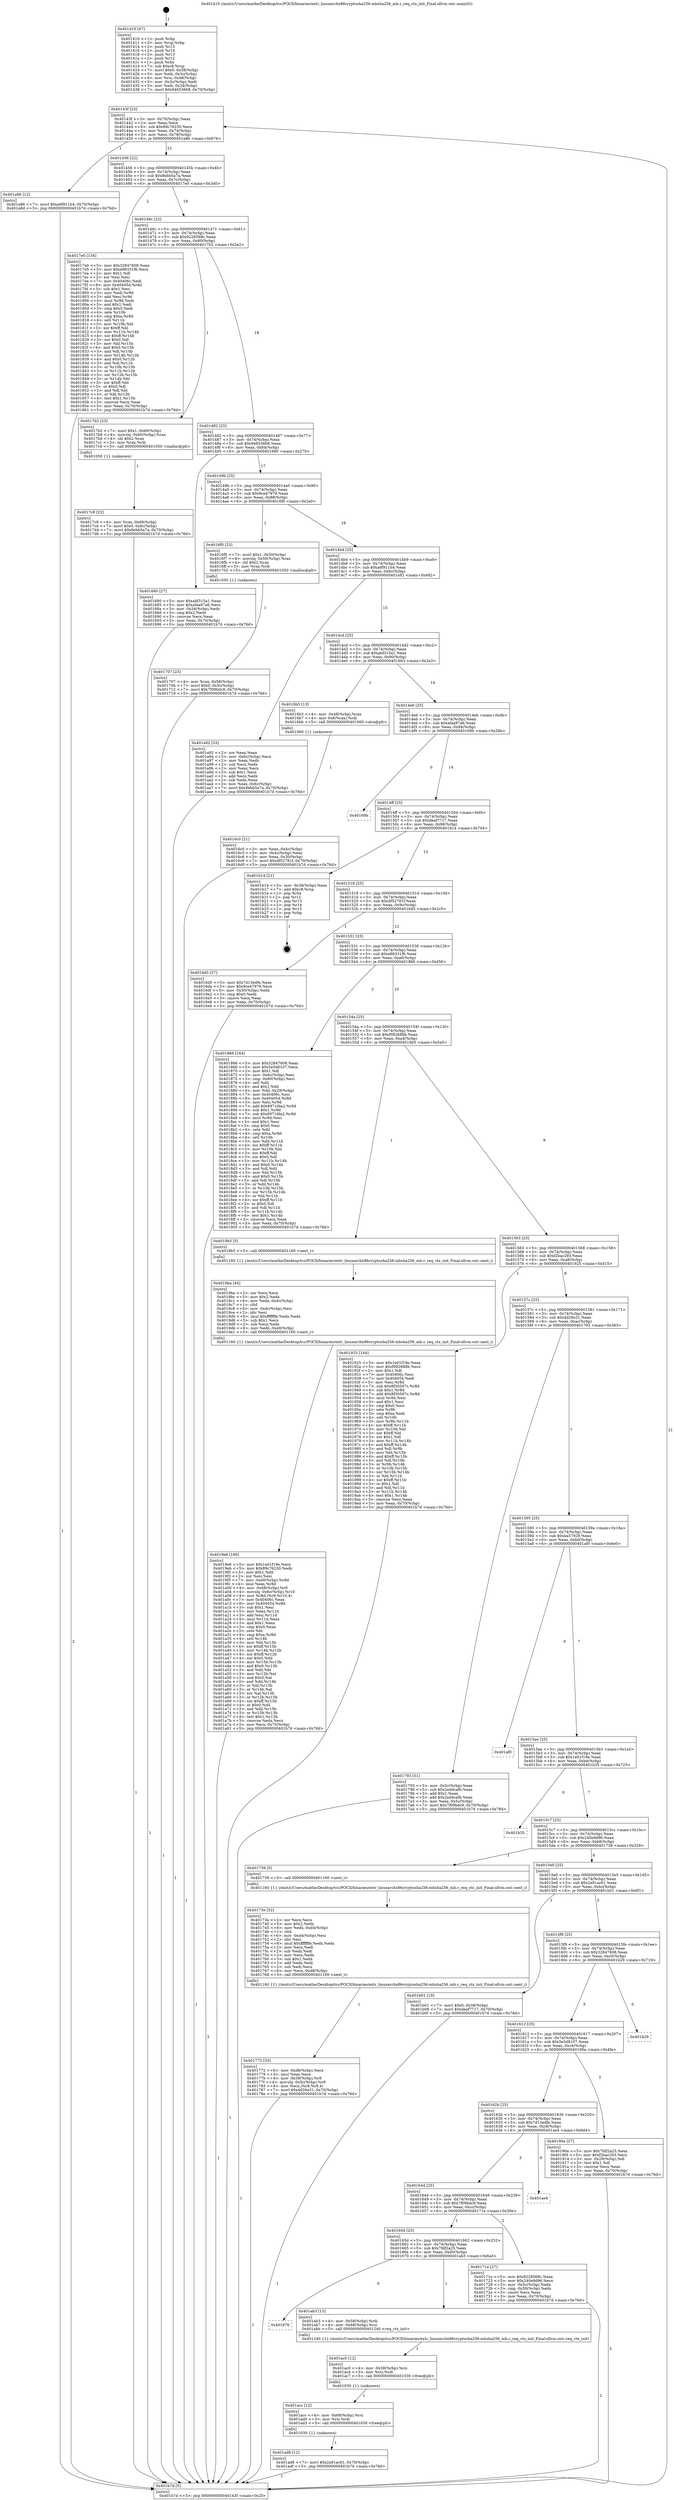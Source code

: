 digraph "0x401410" {
  label = "0x401410 (/mnt/c/Users/mathe/Desktop/tcc/POCII/binaries/extr_linuxarchx86cryptosha256-mbsha256_mb.c_req_ctx_init_Final-ollvm.out::main(0))"
  labelloc = "t"
  node[shape=record]

  Entry [label="",width=0.3,height=0.3,shape=circle,fillcolor=black,style=filled]
  "0x40143f" [label="{
     0x40143f [23]\l
     | [instrs]\l
     &nbsp;&nbsp;0x40143f \<+3\>: mov -0x70(%rbp),%eax\l
     &nbsp;&nbsp;0x401442 \<+2\>: mov %eax,%ecx\l
     &nbsp;&nbsp;0x401444 \<+6\>: sub $0x89c76230,%ecx\l
     &nbsp;&nbsp;0x40144a \<+3\>: mov %eax,-0x74(%rbp)\l
     &nbsp;&nbsp;0x40144d \<+3\>: mov %ecx,-0x78(%rbp)\l
     &nbsp;&nbsp;0x401450 \<+6\>: je 0000000000401a86 \<main+0x676\>\l
  }"]
  "0x401a86" [label="{
     0x401a86 [12]\l
     | [instrs]\l
     &nbsp;&nbsp;0x401a86 \<+7\>: movl $0xa6f911b4,-0x70(%rbp)\l
     &nbsp;&nbsp;0x401a8d \<+5\>: jmp 0000000000401b7d \<main+0x76d\>\l
  }"]
  "0x401456" [label="{
     0x401456 [22]\l
     | [instrs]\l
     &nbsp;&nbsp;0x401456 \<+5\>: jmp 000000000040145b \<main+0x4b\>\l
     &nbsp;&nbsp;0x40145b \<+3\>: mov -0x74(%rbp),%eax\l
     &nbsp;&nbsp;0x40145e \<+5\>: sub $0x8ebb5a7a,%eax\l
     &nbsp;&nbsp;0x401463 \<+3\>: mov %eax,-0x7c(%rbp)\l
     &nbsp;&nbsp;0x401466 \<+6\>: je 00000000004017e0 \<main+0x3d0\>\l
  }"]
  Exit [label="",width=0.3,height=0.3,shape=circle,fillcolor=black,style=filled,peripheries=2]
  "0x4017e0" [label="{
     0x4017e0 [134]\l
     | [instrs]\l
     &nbsp;&nbsp;0x4017e0 \<+5\>: mov $0x32847608,%eax\l
     &nbsp;&nbsp;0x4017e5 \<+5\>: mov $0xe98331f6,%ecx\l
     &nbsp;&nbsp;0x4017ea \<+2\>: mov $0x1,%dl\l
     &nbsp;&nbsp;0x4017ec \<+2\>: xor %esi,%esi\l
     &nbsp;&nbsp;0x4017ee \<+7\>: mov 0x40406c,%edi\l
     &nbsp;&nbsp;0x4017f5 \<+8\>: mov 0x404054,%r8d\l
     &nbsp;&nbsp;0x4017fd \<+3\>: sub $0x1,%esi\l
     &nbsp;&nbsp;0x401800 \<+3\>: mov %edi,%r9d\l
     &nbsp;&nbsp;0x401803 \<+3\>: add %esi,%r9d\l
     &nbsp;&nbsp;0x401806 \<+4\>: imul %r9d,%edi\l
     &nbsp;&nbsp;0x40180a \<+3\>: and $0x1,%edi\l
     &nbsp;&nbsp;0x40180d \<+3\>: cmp $0x0,%edi\l
     &nbsp;&nbsp;0x401810 \<+4\>: sete %r10b\l
     &nbsp;&nbsp;0x401814 \<+4\>: cmp $0xa,%r8d\l
     &nbsp;&nbsp;0x401818 \<+4\>: setl %r11b\l
     &nbsp;&nbsp;0x40181c \<+3\>: mov %r10b,%bl\l
     &nbsp;&nbsp;0x40181f \<+3\>: xor $0xff,%bl\l
     &nbsp;&nbsp;0x401822 \<+3\>: mov %r11b,%r14b\l
     &nbsp;&nbsp;0x401825 \<+4\>: xor $0xff,%r14b\l
     &nbsp;&nbsp;0x401829 \<+3\>: xor $0x0,%dl\l
     &nbsp;&nbsp;0x40182c \<+3\>: mov %bl,%r15b\l
     &nbsp;&nbsp;0x40182f \<+4\>: and $0x0,%r15b\l
     &nbsp;&nbsp;0x401833 \<+3\>: and %dl,%r10b\l
     &nbsp;&nbsp;0x401836 \<+3\>: mov %r14b,%r12b\l
     &nbsp;&nbsp;0x401839 \<+4\>: and $0x0,%r12b\l
     &nbsp;&nbsp;0x40183d \<+3\>: and %dl,%r11b\l
     &nbsp;&nbsp;0x401840 \<+3\>: or %r10b,%r15b\l
     &nbsp;&nbsp;0x401843 \<+3\>: or %r11b,%r12b\l
     &nbsp;&nbsp;0x401846 \<+3\>: xor %r12b,%r15b\l
     &nbsp;&nbsp;0x401849 \<+3\>: or %r14b,%bl\l
     &nbsp;&nbsp;0x40184c \<+3\>: xor $0xff,%bl\l
     &nbsp;&nbsp;0x40184f \<+3\>: or $0x0,%dl\l
     &nbsp;&nbsp;0x401852 \<+2\>: and %dl,%bl\l
     &nbsp;&nbsp;0x401854 \<+3\>: or %bl,%r15b\l
     &nbsp;&nbsp;0x401857 \<+4\>: test $0x1,%r15b\l
     &nbsp;&nbsp;0x40185b \<+3\>: cmovne %ecx,%eax\l
     &nbsp;&nbsp;0x40185e \<+3\>: mov %eax,-0x70(%rbp)\l
     &nbsp;&nbsp;0x401861 \<+5\>: jmp 0000000000401b7d \<main+0x76d\>\l
  }"]
  "0x40146c" [label="{
     0x40146c [22]\l
     | [instrs]\l
     &nbsp;&nbsp;0x40146c \<+5\>: jmp 0000000000401471 \<main+0x61\>\l
     &nbsp;&nbsp;0x401471 \<+3\>: mov -0x74(%rbp),%eax\l
     &nbsp;&nbsp;0x401474 \<+5\>: sub $0x9228568c,%eax\l
     &nbsp;&nbsp;0x401479 \<+3\>: mov %eax,-0x80(%rbp)\l
     &nbsp;&nbsp;0x40147c \<+6\>: je 00000000004017b2 \<main+0x3a2\>\l
  }"]
  "0x401ad8" [label="{
     0x401ad8 [12]\l
     | [instrs]\l
     &nbsp;&nbsp;0x401ad8 \<+7\>: movl $0x2a91ac61,-0x70(%rbp)\l
     &nbsp;&nbsp;0x401adf \<+5\>: jmp 0000000000401b7d \<main+0x76d\>\l
  }"]
  "0x4017b2" [label="{
     0x4017b2 [23]\l
     | [instrs]\l
     &nbsp;&nbsp;0x4017b2 \<+7\>: movl $0x1,-0x60(%rbp)\l
     &nbsp;&nbsp;0x4017b9 \<+4\>: movslq -0x60(%rbp),%rax\l
     &nbsp;&nbsp;0x4017bd \<+4\>: shl $0x2,%rax\l
     &nbsp;&nbsp;0x4017c1 \<+3\>: mov %rax,%rdi\l
     &nbsp;&nbsp;0x4017c4 \<+5\>: call 0000000000401050 \<malloc@plt\>\l
     | [calls]\l
     &nbsp;&nbsp;0x401050 \{1\} (unknown)\l
  }"]
  "0x401482" [label="{
     0x401482 [25]\l
     | [instrs]\l
     &nbsp;&nbsp;0x401482 \<+5\>: jmp 0000000000401487 \<main+0x77\>\l
     &nbsp;&nbsp;0x401487 \<+3\>: mov -0x74(%rbp),%eax\l
     &nbsp;&nbsp;0x40148a \<+5\>: sub $0x94653668,%eax\l
     &nbsp;&nbsp;0x40148f \<+6\>: mov %eax,-0x84(%rbp)\l
     &nbsp;&nbsp;0x401495 \<+6\>: je 0000000000401680 \<main+0x270\>\l
  }"]
  "0x401acc" [label="{
     0x401acc [12]\l
     | [instrs]\l
     &nbsp;&nbsp;0x401acc \<+4\>: mov -0x68(%rbp),%rsi\l
     &nbsp;&nbsp;0x401ad0 \<+3\>: mov %rsi,%rdi\l
     &nbsp;&nbsp;0x401ad3 \<+5\>: call 0000000000401030 \<free@plt\>\l
     | [calls]\l
     &nbsp;&nbsp;0x401030 \{1\} (unknown)\l
  }"]
  "0x401680" [label="{
     0x401680 [27]\l
     | [instrs]\l
     &nbsp;&nbsp;0x401680 \<+5\>: mov $0xabf315a1,%eax\l
     &nbsp;&nbsp;0x401685 \<+5\>: mov $0xafaa97a6,%ecx\l
     &nbsp;&nbsp;0x40168a \<+3\>: mov -0x34(%rbp),%edx\l
     &nbsp;&nbsp;0x40168d \<+3\>: cmp $0x2,%edx\l
     &nbsp;&nbsp;0x401690 \<+3\>: cmovne %ecx,%eax\l
     &nbsp;&nbsp;0x401693 \<+3\>: mov %eax,-0x70(%rbp)\l
     &nbsp;&nbsp;0x401696 \<+5\>: jmp 0000000000401b7d \<main+0x76d\>\l
  }"]
  "0x40149b" [label="{
     0x40149b [25]\l
     | [instrs]\l
     &nbsp;&nbsp;0x40149b \<+5\>: jmp 00000000004014a0 \<main+0x90\>\l
     &nbsp;&nbsp;0x4014a0 \<+3\>: mov -0x74(%rbp),%eax\l
     &nbsp;&nbsp;0x4014a3 \<+5\>: sub $0x9ce47979,%eax\l
     &nbsp;&nbsp;0x4014a8 \<+6\>: mov %eax,-0x88(%rbp)\l
     &nbsp;&nbsp;0x4014ae \<+6\>: je 00000000004016f0 \<main+0x2e0\>\l
  }"]
  "0x401b7d" [label="{
     0x401b7d [5]\l
     | [instrs]\l
     &nbsp;&nbsp;0x401b7d \<+5\>: jmp 000000000040143f \<main+0x2f\>\l
  }"]
  "0x401410" [label="{
     0x401410 [47]\l
     | [instrs]\l
     &nbsp;&nbsp;0x401410 \<+1\>: push %rbp\l
     &nbsp;&nbsp;0x401411 \<+3\>: mov %rsp,%rbp\l
     &nbsp;&nbsp;0x401414 \<+2\>: push %r15\l
     &nbsp;&nbsp;0x401416 \<+2\>: push %r14\l
     &nbsp;&nbsp;0x401418 \<+2\>: push %r13\l
     &nbsp;&nbsp;0x40141a \<+2\>: push %r12\l
     &nbsp;&nbsp;0x40141c \<+1\>: push %rbx\l
     &nbsp;&nbsp;0x40141d \<+7\>: sub $0xc8,%rsp\l
     &nbsp;&nbsp;0x401424 \<+7\>: movl $0x0,-0x38(%rbp)\l
     &nbsp;&nbsp;0x40142b \<+3\>: mov %edi,-0x3c(%rbp)\l
     &nbsp;&nbsp;0x40142e \<+4\>: mov %rsi,-0x48(%rbp)\l
     &nbsp;&nbsp;0x401432 \<+3\>: mov -0x3c(%rbp),%edi\l
     &nbsp;&nbsp;0x401435 \<+3\>: mov %edi,-0x34(%rbp)\l
     &nbsp;&nbsp;0x401438 \<+7\>: movl $0x94653668,-0x70(%rbp)\l
  }"]
  "0x401ac0" [label="{
     0x401ac0 [12]\l
     | [instrs]\l
     &nbsp;&nbsp;0x401ac0 \<+4\>: mov -0x58(%rbp),%rsi\l
     &nbsp;&nbsp;0x401ac4 \<+3\>: mov %rsi,%rdi\l
     &nbsp;&nbsp;0x401ac7 \<+5\>: call 0000000000401030 \<free@plt\>\l
     | [calls]\l
     &nbsp;&nbsp;0x401030 \{1\} (unknown)\l
  }"]
  "0x4016f0" [label="{
     0x4016f0 [23]\l
     | [instrs]\l
     &nbsp;&nbsp;0x4016f0 \<+7\>: movl $0x1,-0x50(%rbp)\l
     &nbsp;&nbsp;0x4016f7 \<+4\>: movslq -0x50(%rbp),%rax\l
     &nbsp;&nbsp;0x4016fb \<+4\>: shl $0x2,%rax\l
     &nbsp;&nbsp;0x4016ff \<+3\>: mov %rax,%rdi\l
     &nbsp;&nbsp;0x401702 \<+5\>: call 0000000000401050 \<malloc@plt\>\l
     | [calls]\l
     &nbsp;&nbsp;0x401050 \{1\} (unknown)\l
  }"]
  "0x4014b4" [label="{
     0x4014b4 [25]\l
     | [instrs]\l
     &nbsp;&nbsp;0x4014b4 \<+5\>: jmp 00000000004014b9 \<main+0xa9\>\l
     &nbsp;&nbsp;0x4014b9 \<+3\>: mov -0x74(%rbp),%eax\l
     &nbsp;&nbsp;0x4014bc \<+5\>: sub $0xa6f911b4,%eax\l
     &nbsp;&nbsp;0x4014c1 \<+6\>: mov %eax,-0x8c(%rbp)\l
     &nbsp;&nbsp;0x4014c7 \<+6\>: je 0000000000401a92 \<main+0x682\>\l
  }"]
  "0x401676" [label="{
     0x401676\l
  }", style=dashed]
  "0x401a92" [label="{
     0x401a92 [33]\l
     | [instrs]\l
     &nbsp;&nbsp;0x401a92 \<+2\>: xor %eax,%eax\l
     &nbsp;&nbsp;0x401a94 \<+3\>: mov -0x6c(%rbp),%ecx\l
     &nbsp;&nbsp;0x401a97 \<+2\>: mov %eax,%edx\l
     &nbsp;&nbsp;0x401a99 \<+2\>: sub %ecx,%edx\l
     &nbsp;&nbsp;0x401a9b \<+2\>: mov %eax,%ecx\l
     &nbsp;&nbsp;0x401a9d \<+3\>: sub $0x1,%ecx\l
     &nbsp;&nbsp;0x401aa0 \<+2\>: add %ecx,%edx\l
     &nbsp;&nbsp;0x401aa2 \<+2\>: sub %edx,%eax\l
     &nbsp;&nbsp;0x401aa4 \<+3\>: mov %eax,-0x6c(%rbp)\l
     &nbsp;&nbsp;0x401aa7 \<+7\>: movl $0x8ebb5a7a,-0x70(%rbp)\l
     &nbsp;&nbsp;0x401aae \<+5\>: jmp 0000000000401b7d \<main+0x76d\>\l
  }"]
  "0x4014cd" [label="{
     0x4014cd [25]\l
     | [instrs]\l
     &nbsp;&nbsp;0x4014cd \<+5\>: jmp 00000000004014d2 \<main+0xc2\>\l
     &nbsp;&nbsp;0x4014d2 \<+3\>: mov -0x74(%rbp),%eax\l
     &nbsp;&nbsp;0x4014d5 \<+5\>: sub $0xabf315a1,%eax\l
     &nbsp;&nbsp;0x4014da \<+6\>: mov %eax,-0x90(%rbp)\l
     &nbsp;&nbsp;0x4014e0 \<+6\>: je 00000000004016b3 \<main+0x2a3\>\l
  }"]
  "0x401ab3" [label="{
     0x401ab3 [13]\l
     | [instrs]\l
     &nbsp;&nbsp;0x401ab3 \<+4\>: mov -0x58(%rbp),%rdi\l
     &nbsp;&nbsp;0x401ab7 \<+4\>: mov -0x68(%rbp),%rsi\l
     &nbsp;&nbsp;0x401abb \<+5\>: call 0000000000401240 \<req_ctx_init\>\l
     | [calls]\l
     &nbsp;&nbsp;0x401240 \{1\} (/mnt/c/Users/mathe/Desktop/tcc/POCII/binaries/extr_linuxarchx86cryptosha256-mbsha256_mb.c_req_ctx_init_Final-ollvm.out::req_ctx_init)\l
  }"]
  "0x4016b3" [label="{
     0x4016b3 [13]\l
     | [instrs]\l
     &nbsp;&nbsp;0x4016b3 \<+4\>: mov -0x48(%rbp),%rax\l
     &nbsp;&nbsp;0x4016b7 \<+4\>: mov 0x8(%rax),%rdi\l
     &nbsp;&nbsp;0x4016bb \<+5\>: call 0000000000401060 \<atoi@plt\>\l
     | [calls]\l
     &nbsp;&nbsp;0x401060 \{1\} (unknown)\l
  }"]
  "0x4014e6" [label="{
     0x4014e6 [25]\l
     | [instrs]\l
     &nbsp;&nbsp;0x4014e6 \<+5\>: jmp 00000000004014eb \<main+0xdb\>\l
     &nbsp;&nbsp;0x4014eb \<+3\>: mov -0x74(%rbp),%eax\l
     &nbsp;&nbsp;0x4014ee \<+5\>: sub $0xafaa97a6,%eax\l
     &nbsp;&nbsp;0x4014f3 \<+6\>: mov %eax,-0x94(%rbp)\l
     &nbsp;&nbsp;0x4014f9 \<+6\>: je 000000000040169b \<main+0x28b\>\l
  }"]
  "0x4016c0" [label="{
     0x4016c0 [21]\l
     | [instrs]\l
     &nbsp;&nbsp;0x4016c0 \<+3\>: mov %eax,-0x4c(%rbp)\l
     &nbsp;&nbsp;0x4016c3 \<+3\>: mov -0x4c(%rbp),%eax\l
     &nbsp;&nbsp;0x4016c6 \<+3\>: mov %eax,-0x30(%rbp)\l
     &nbsp;&nbsp;0x4016c9 \<+7\>: movl $0xdf52781f,-0x70(%rbp)\l
     &nbsp;&nbsp;0x4016d0 \<+5\>: jmp 0000000000401b7d \<main+0x76d\>\l
  }"]
  "0x4019e6" [label="{
     0x4019e6 [160]\l
     | [instrs]\l
     &nbsp;&nbsp;0x4019e6 \<+5\>: mov $0x1e01f19e,%ecx\l
     &nbsp;&nbsp;0x4019eb \<+5\>: mov $0x89c76230,%edx\l
     &nbsp;&nbsp;0x4019f0 \<+3\>: mov $0x1,%dil\l
     &nbsp;&nbsp;0x4019f3 \<+2\>: xor %esi,%esi\l
     &nbsp;&nbsp;0x4019f5 \<+7\>: mov -0xe0(%rbp),%r8d\l
     &nbsp;&nbsp;0x4019fc \<+4\>: imul %eax,%r8d\l
     &nbsp;&nbsp;0x401a00 \<+4\>: mov -0x68(%rbp),%r9\l
     &nbsp;&nbsp;0x401a04 \<+4\>: movslq -0x6c(%rbp),%r10\l
     &nbsp;&nbsp;0x401a08 \<+4\>: mov %r8d,(%r9,%r10,4)\l
     &nbsp;&nbsp;0x401a0c \<+7\>: mov 0x40406c,%eax\l
     &nbsp;&nbsp;0x401a13 \<+8\>: mov 0x404054,%r8d\l
     &nbsp;&nbsp;0x401a1b \<+3\>: sub $0x1,%esi\l
     &nbsp;&nbsp;0x401a1e \<+3\>: mov %eax,%r11d\l
     &nbsp;&nbsp;0x401a21 \<+3\>: add %esi,%r11d\l
     &nbsp;&nbsp;0x401a24 \<+4\>: imul %r11d,%eax\l
     &nbsp;&nbsp;0x401a28 \<+3\>: and $0x1,%eax\l
     &nbsp;&nbsp;0x401a2b \<+3\>: cmp $0x0,%eax\l
     &nbsp;&nbsp;0x401a2e \<+3\>: sete %bl\l
     &nbsp;&nbsp;0x401a31 \<+4\>: cmp $0xa,%r8d\l
     &nbsp;&nbsp;0x401a35 \<+4\>: setl %r14b\l
     &nbsp;&nbsp;0x401a39 \<+3\>: mov %bl,%r15b\l
     &nbsp;&nbsp;0x401a3c \<+4\>: xor $0xff,%r15b\l
     &nbsp;&nbsp;0x401a40 \<+3\>: mov %r14b,%r12b\l
     &nbsp;&nbsp;0x401a43 \<+4\>: xor $0xff,%r12b\l
     &nbsp;&nbsp;0x401a47 \<+4\>: xor $0x0,%dil\l
     &nbsp;&nbsp;0x401a4b \<+3\>: mov %r15b,%r13b\l
     &nbsp;&nbsp;0x401a4e \<+4\>: and $0x0,%r13b\l
     &nbsp;&nbsp;0x401a52 \<+3\>: and %dil,%bl\l
     &nbsp;&nbsp;0x401a55 \<+3\>: mov %r12b,%al\l
     &nbsp;&nbsp;0x401a58 \<+2\>: and $0x0,%al\l
     &nbsp;&nbsp;0x401a5a \<+3\>: and %dil,%r14b\l
     &nbsp;&nbsp;0x401a5d \<+3\>: or %bl,%r13b\l
     &nbsp;&nbsp;0x401a60 \<+3\>: or %r14b,%al\l
     &nbsp;&nbsp;0x401a63 \<+3\>: xor %al,%r13b\l
     &nbsp;&nbsp;0x401a66 \<+3\>: or %r12b,%r15b\l
     &nbsp;&nbsp;0x401a69 \<+4\>: xor $0xff,%r15b\l
     &nbsp;&nbsp;0x401a6d \<+4\>: or $0x0,%dil\l
     &nbsp;&nbsp;0x401a71 \<+3\>: and %dil,%r15b\l
     &nbsp;&nbsp;0x401a74 \<+3\>: or %r15b,%r13b\l
     &nbsp;&nbsp;0x401a77 \<+4\>: test $0x1,%r13b\l
     &nbsp;&nbsp;0x401a7b \<+3\>: cmovne %edx,%ecx\l
     &nbsp;&nbsp;0x401a7e \<+3\>: mov %ecx,-0x70(%rbp)\l
     &nbsp;&nbsp;0x401a81 \<+5\>: jmp 0000000000401b7d \<main+0x76d\>\l
  }"]
  "0x40169b" [label="{
     0x40169b\l
  }", style=dashed]
  "0x4014ff" [label="{
     0x4014ff [25]\l
     | [instrs]\l
     &nbsp;&nbsp;0x4014ff \<+5\>: jmp 0000000000401504 \<main+0xf4\>\l
     &nbsp;&nbsp;0x401504 \<+3\>: mov -0x74(%rbp),%eax\l
     &nbsp;&nbsp;0x401507 \<+5\>: sub $0xdeaf7717,%eax\l
     &nbsp;&nbsp;0x40150c \<+6\>: mov %eax,-0x98(%rbp)\l
     &nbsp;&nbsp;0x401512 \<+6\>: je 0000000000401b14 \<main+0x704\>\l
  }"]
  "0x4019ba" [label="{
     0x4019ba [44]\l
     | [instrs]\l
     &nbsp;&nbsp;0x4019ba \<+2\>: xor %ecx,%ecx\l
     &nbsp;&nbsp;0x4019bc \<+5\>: mov $0x2,%edx\l
     &nbsp;&nbsp;0x4019c1 \<+6\>: mov %edx,-0xdc(%rbp)\l
     &nbsp;&nbsp;0x4019c7 \<+1\>: cltd\l
     &nbsp;&nbsp;0x4019c8 \<+6\>: mov -0xdc(%rbp),%esi\l
     &nbsp;&nbsp;0x4019ce \<+2\>: idiv %esi\l
     &nbsp;&nbsp;0x4019d0 \<+6\>: imul $0xfffffffe,%edx,%edx\l
     &nbsp;&nbsp;0x4019d6 \<+3\>: sub $0x1,%ecx\l
     &nbsp;&nbsp;0x4019d9 \<+2\>: sub %ecx,%edx\l
     &nbsp;&nbsp;0x4019db \<+6\>: mov %edx,-0xe0(%rbp)\l
     &nbsp;&nbsp;0x4019e1 \<+5\>: call 0000000000401160 \<next_i\>\l
     | [calls]\l
     &nbsp;&nbsp;0x401160 \{1\} (/mnt/c/Users/mathe/Desktop/tcc/POCII/binaries/extr_linuxarchx86cryptosha256-mbsha256_mb.c_req_ctx_init_Final-ollvm.out::next_i)\l
  }"]
  "0x401b14" [label="{
     0x401b14 [21]\l
     | [instrs]\l
     &nbsp;&nbsp;0x401b14 \<+3\>: mov -0x38(%rbp),%eax\l
     &nbsp;&nbsp;0x401b17 \<+7\>: add $0xc8,%rsp\l
     &nbsp;&nbsp;0x401b1e \<+1\>: pop %rbx\l
     &nbsp;&nbsp;0x401b1f \<+2\>: pop %r12\l
     &nbsp;&nbsp;0x401b21 \<+2\>: pop %r13\l
     &nbsp;&nbsp;0x401b23 \<+2\>: pop %r14\l
     &nbsp;&nbsp;0x401b25 \<+2\>: pop %r15\l
     &nbsp;&nbsp;0x401b27 \<+1\>: pop %rbp\l
     &nbsp;&nbsp;0x401b28 \<+1\>: ret\l
  }"]
  "0x401518" [label="{
     0x401518 [25]\l
     | [instrs]\l
     &nbsp;&nbsp;0x401518 \<+5\>: jmp 000000000040151d \<main+0x10d\>\l
     &nbsp;&nbsp;0x40151d \<+3\>: mov -0x74(%rbp),%eax\l
     &nbsp;&nbsp;0x401520 \<+5\>: sub $0xdf52781f,%eax\l
     &nbsp;&nbsp;0x401525 \<+6\>: mov %eax,-0x9c(%rbp)\l
     &nbsp;&nbsp;0x40152b \<+6\>: je 00000000004016d5 \<main+0x2c5\>\l
  }"]
  "0x4017c9" [label="{
     0x4017c9 [23]\l
     | [instrs]\l
     &nbsp;&nbsp;0x4017c9 \<+4\>: mov %rax,-0x68(%rbp)\l
     &nbsp;&nbsp;0x4017cd \<+7\>: movl $0x0,-0x6c(%rbp)\l
     &nbsp;&nbsp;0x4017d4 \<+7\>: movl $0x8ebb5a7a,-0x70(%rbp)\l
     &nbsp;&nbsp;0x4017db \<+5\>: jmp 0000000000401b7d \<main+0x76d\>\l
  }"]
  "0x4016d5" [label="{
     0x4016d5 [27]\l
     | [instrs]\l
     &nbsp;&nbsp;0x4016d5 \<+5\>: mov $0x7d13edfe,%eax\l
     &nbsp;&nbsp;0x4016da \<+5\>: mov $0x9ce47979,%ecx\l
     &nbsp;&nbsp;0x4016df \<+3\>: mov -0x30(%rbp),%edx\l
     &nbsp;&nbsp;0x4016e2 \<+3\>: cmp $0x0,%edx\l
     &nbsp;&nbsp;0x4016e5 \<+3\>: cmove %ecx,%eax\l
     &nbsp;&nbsp;0x4016e8 \<+3\>: mov %eax,-0x70(%rbp)\l
     &nbsp;&nbsp;0x4016eb \<+5\>: jmp 0000000000401b7d \<main+0x76d\>\l
  }"]
  "0x401531" [label="{
     0x401531 [25]\l
     | [instrs]\l
     &nbsp;&nbsp;0x401531 \<+5\>: jmp 0000000000401536 \<main+0x126\>\l
     &nbsp;&nbsp;0x401536 \<+3\>: mov -0x74(%rbp),%eax\l
     &nbsp;&nbsp;0x401539 \<+5\>: sub $0xe98331f6,%eax\l
     &nbsp;&nbsp;0x40153e \<+6\>: mov %eax,-0xa0(%rbp)\l
     &nbsp;&nbsp;0x401544 \<+6\>: je 0000000000401866 \<main+0x456\>\l
  }"]
  "0x401707" [label="{
     0x401707 [23]\l
     | [instrs]\l
     &nbsp;&nbsp;0x401707 \<+4\>: mov %rax,-0x58(%rbp)\l
     &nbsp;&nbsp;0x40170b \<+7\>: movl $0x0,-0x5c(%rbp)\l
     &nbsp;&nbsp;0x401712 \<+7\>: movl $0x7f09bdc9,-0x70(%rbp)\l
     &nbsp;&nbsp;0x401719 \<+5\>: jmp 0000000000401b7d \<main+0x76d\>\l
  }"]
  "0x401772" [label="{
     0x401772 [33]\l
     | [instrs]\l
     &nbsp;&nbsp;0x401772 \<+6\>: mov -0xd8(%rbp),%ecx\l
     &nbsp;&nbsp;0x401778 \<+3\>: imul %eax,%ecx\l
     &nbsp;&nbsp;0x40177b \<+4\>: mov -0x58(%rbp),%r8\l
     &nbsp;&nbsp;0x40177f \<+4\>: movslq -0x5c(%rbp),%r9\l
     &nbsp;&nbsp;0x401783 \<+4\>: mov %ecx,(%r8,%r9,4)\l
     &nbsp;&nbsp;0x401787 \<+7\>: movl $0x4d26e31,-0x70(%rbp)\l
     &nbsp;&nbsp;0x40178e \<+5\>: jmp 0000000000401b7d \<main+0x76d\>\l
  }"]
  "0x401866" [label="{
     0x401866 [164]\l
     | [instrs]\l
     &nbsp;&nbsp;0x401866 \<+5\>: mov $0x32847608,%eax\l
     &nbsp;&nbsp;0x40186b \<+5\>: mov $0x5e5d8107,%ecx\l
     &nbsp;&nbsp;0x401870 \<+2\>: mov $0x1,%dl\l
     &nbsp;&nbsp;0x401872 \<+3\>: mov -0x6c(%rbp),%esi\l
     &nbsp;&nbsp;0x401875 \<+3\>: cmp -0x60(%rbp),%esi\l
     &nbsp;&nbsp;0x401878 \<+4\>: setl %dil\l
     &nbsp;&nbsp;0x40187c \<+4\>: and $0x1,%dil\l
     &nbsp;&nbsp;0x401880 \<+4\>: mov %dil,-0x29(%rbp)\l
     &nbsp;&nbsp;0x401884 \<+7\>: mov 0x40406c,%esi\l
     &nbsp;&nbsp;0x40188b \<+8\>: mov 0x404054,%r8d\l
     &nbsp;&nbsp;0x401893 \<+3\>: mov %esi,%r9d\l
     &nbsp;&nbsp;0x401896 \<+7\>: add $0x8971fda2,%r9d\l
     &nbsp;&nbsp;0x40189d \<+4\>: sub $0x1,%r9d\l
     &nbsp;&nbsp;0x4018a1 \<+7\>: sub $0x8971fda2,%r9d\l
     &nbsp;&nbsp;0x4018a8 \<+4\>: imul %r9d,%esi\l
     &nbsp;&nbsp;0x4018ac \<+3\>: and $0x1,%esi\l
     &nbsp;&nbsp;0x4018af \<+3\>: cmp $0x0,%esi\l
     &nbsp;&nbsp;0x4018b2 \<+4\>: sete %dil\l
     &nbsp;&nbsp;0x4018b6 \<+4\>: cmp $0xa,%r8d\l
     &nbsp;&nbsp;0x4018ba \<+4\>: setl %r10b\l
     &nbsp;&nbsp;0x4018be \<+3\>: mov %dil,%r11b\l
     &nbsp;&nbsp;0x4018c1 \<+4\>: xor $0xff,%r11b\l
     &nbsp;&nbsp;0x4018c5 \<+3\>: mov %r10b,%bl\l
     &nbsp;&nbsp;0x4018c8 \<+3\>: xor $0xff,%bl\l
     &nbsp;&nbsp;0x4018cb \<+3\>: xor $0x0,%dl\l
     &nbsp;&nbsp;0x4018ce \<+3\>: mov %r11b,%r14b\l
     &nbsp;&nbsp;0x4018d1 \<+4\>: and $0x0,%r14b\l
     &nbsp;&nbsp;0x4018d5 \<+3\>: and %dl,%dil\l
     &nbsp;&nbsp;0x4018d8 \<+3\>: mov %bl,%r15b\l
     &nbsp;&nbsp;0x4018db \<+4\>: and $0x0,%r15b\l
     &nbsp;&nbsp;0x4018df \<+3\>: and %dl,%r10b\l
     &nbsp;&nbsp;0x4018e2 \<+3\>: or %dil,%r14b\l
     &nbsp;&nbsp;0x4018e5 \<+3\>: or %r10b,%r15b\l
     &nbsp;&nbsp;0x4018e8 \<+3\>: xor %r15b,%r14b\l
     &nbsp;&nbsp;0x4018eb \<+3\>: or %bl,%r11b\l
     &nbsp;&nbsp;0x4018ee \<+4\>: xor $0xff,%r11b\l
     &nbsp;&nbsp;0x4018f2 \<+3\>: or $0x0,%dl\l
     &nbsp;&nbsp;0x4018f5 \<+3\>: and %dl,%r11b\l
     &nbsp;&nbsp;0x4018f8 \<+3\>: or %r11b,%r14b\l
     &nbsp;&nbsp;0x4018fb \<+4\>: test $0x1,%r14b\l
     &nbsp;&nbsp;0x4018ff \<+3\>: cmovne %ecx,%eax\l
     &nbsp;&nbsp;0x401902 \<+3\>: mov %eax,-0x70(%rbp)\l
     &nbsp;&nbsp;0x401905 \<+5\>: jmp 0000000000401b7d \<main+0x76d\>\l
  }"]
  "0x40154a" [label="{
     0x40154a [25]\l
     | [instrs]\l
     &nbsp;&nbsp;0x40154a \<+5\>: jmp 000000000040154f \<main+0x13f\>\l
     &nbsp;&nbsp;0x40154f \<+3\>: mov -0x74(%rbp),%eax\l
     &nbsp;&nbsp;0x401552 \<+5\>: sub $0xf082688b,%eax\l
     &nbsp;&nbsp;0x401557 \<+6\>: mov %eax,-0xa4(%rbp)\l
     &nbsp;&nbsp;0x40155d \<+6\>: je 00000000004019b5 \<main+0x5a5\>\l
  }"]
  "0x40173e" [label="{
     0x40173e [52]\l
     | [instrs]\l
     &nbsp;&nbsp;0x40173e \<+2\>: xor %ecx,%ecx\l
     &nbsp;&nbsp;0x401740 \<+5\>: mov $0x2,%edx\l
     &nbsp;&nbsp;0x401745 \<+6\>: mov %edx,-0xd4(%rbp)\l
     &nbsp;&nbsp;0x40174b \<+1\>: cltd\l
     &nbsp;&nbsp;0x40174c \<+6\>: mov -0xd4(%rbp),%esi\l
     &nbsp;&nbsp;0x401752 \<+2\>: idiv %esi\l
     &nbsp;&nbsp;0x401754 \<+6\>: imul $0xfffffffe,%edx,%edx\l
     &nbsp;&nbsp;0x40175a \<+2\>: mov %ecx,%edi\l
     &nbsp;&nbsp;0x40175c \<+2\>: sub %edx,%edi\l
     &nbsp;&nbsp;0x40175e \<+2\>: mov %ecx,%edx\l
     &nbsp;&nbsp;0x401760 \<+3\>: sub $0x1,%edx\l
     &nbsp;&nbsp;0x401763 \<+2\>: add %edx,%edi\l
     &nbsp;&nbsp;0x401765 \<+2\>: sub %edi,%ecx\l
     &nbsp;&nbsp;0x401767 \<+6\>: mov %ecx,-0xd8(%rbp)\l
     &nbsp;&nbsp;0x40176d \<+5\>: call 0000000000401160 \<next_i\>\l
     | [calls]\l
     &nbsp;&nbsp;0x401160 \{1\} (/mnt/c/Users/mathe/Desktop/tcc/POCII/binaries/extr_linuxarchx86cryptosha256-mbsha256_mb.c_req_ctx_init_Final-ollvm.out::next_i)\l
  }"]
  "0x4019b5" [label="{
     0x4019b5 [5]\l
     | [instrs]\l
     &nbsp;&nbsp;0x4019b5 \<+5\>: call 0000000000401160 \<next_i\>\l
     | [calls]\l
     &nbsp;&nbsp;0x401160 \{1\} (/mnt/c/Users/mathe/Desktop/tcc/POCII/binaries/extr_linuxarchx86cryptosha256-mbsha256_mb.c_req_ctx_init_Final-ollvm.out::next_i)\l
  }"]
  "0x401563" [label="{
     0x401563 [25]\l
     | [instrs]\l
     &nbsp;&nbsp;0x401563 \<+5\>: jmp 0000000000401568 \<main+0x158\>\l
     &nbsp;&nbsp;0x401568 \<+3\>: mov -0x74(%rbp),%eax\l
     &nbsp;&nbsp;0x40156b \<+5\>: sub $0xf2bac293,%eax\l
     &nbsp;&nbsp;0x401570 \<+6\>: mov %eax,-0xa8(%rbp)\l
     &nbsp;&nbsp;0x401576 \<+6\>: je 0000000000401925 \<main+0x515\>\l
  }"]
  "0x40165d" [label="{
     0x40165d [25]\l
     | [instrs]\l
     &nbsp;&nbsp;0x40165d \<+5\>: jmp 0000000000401662 \<main+0x252\>\l
     &nbsp;&nbsp;0x401662 \<+3\>: mov -0x74(%rbp),%eax\l
     &nbsp;&nbsp;0x401665 \<+5\>: sub $0x7fdf2a25,%eax\l
     &nbsp;&nbsp;0x40166a \<+6\>: mov %eax,-0xd0(%rbp)\l
     &nbsp;&nbsp;0x401670 \<+6\>: je 0000000000401ab3 \<main+0x6a3\>\l
  }"]
  "0x401925" [label="{
     0x401925 [144]\l
     | [instrs]\l
     &nbsp;&nbsp;0x401925 \<+5\>: mov $0x1e01f19e,%eax\l
     &nbsp;&nbsp;0x40192a \<+5\>: mov $0xf082688b,%ecx\l
     &nbsp;&nbsp;0x40192f \<+2\>: mov $0x1,%dl\l
     &nbsp;&nbsp;0x401931 \<+7\>: mov 0x40406c,%esi\l
     &nbsp;&nbsp;0x401938 \<+7\>: mov 0x404054,%edi\l
     &nbsp;&nbsp;0x40193f \<+3\>: mov %esi,%r8d\l
     &nbsp;&nbsp;0x401942 \<+7\>: sub $0x8f30597c,%r8d\l
     &nbsp;&nbsp;0x401949 \<+4\>: sub $0x1,%r8d\l
     &nbsp;&nbsp;0x40194d \<+7\>: add $0x8f30597c,%r8d\l
     &nbsp;&nbsp;0x401954 \<+4\>: imul %r8d,%esi\l
     &nbsp;&nbsp;0x401958 \<+3\>: and $0x1,%esi\l
     &nbsp;&nbsp;0x40195b \<+3\>: cmp $0x0,%esi\l
     &nbsp;&nbsp;0x40195e \<+4\>: sete %r9b\l
     &nbsp;&nbsp;0x401962 \<+3\>: cmp $0xa,%edi\l
     &nbsp;&nbsp;0x401965 \<+4\>: setl %r10b\l
     &nbsp;&nbsp;0x401969 \<+3\>: mov %r9b,%r11b\l
     &nbsp;&nbsp;0x40196c \<+4\>: xor $0xff,%r11b\l
     &nbsp;&nbsp;0x401970 \<+3\>: mov %r10b,%bl\l
     &nbsp;&nbsp;0x401973 \<+3\>: xor $0xff,%bl\l
     &nbsp;&nbsp;0x401976 \<+3\>: xor $0x1,%dl\l
     &nbsp;&nbsp;0x401979 \<+3\>: mov %r11b,%r14b\l
     &nbsp;&nbsp;0x40197c \<+4\>: and $0xff,%r14b\l
     &nbsp;&nbsp;0x401980 \<+3\>: and %dl,%r9b\l
     &nbsp;&nbsp;0x401983 \<+3\>: mov %bl,%r15b\l
     &nbsp;&nbsp;0x401986 \<+4\>: and $0xff,%r15b\l
     &nbsp;&nbsp;0x40198a \<+3\>: and %dl,%r10b\l
     &nbsp;&nbsp;0x40198d \<+3\>: or %r9b,%r14b\l
     &nbsp;&nbsp;0x401990 \<+3\>: or %r10b,%r15b\l
     &nbsp;&nbsp;0x401993 \<+3\>: xor %r15b,%r14b\l
     &nbsp;&nbsp;0x401996 \<+3\>: or %bl,%r11b\l
     &nbsp;&nbsp;0x401999 \<+4\>: xor $0xff,%r11b\l
     &nbsp;&nbsp;0x40199d \<+3\>: or $0x1,%dl\l
     &nbsp;&nbsp;0x4019a0 \<+3\>: and %dl,%r11b\l
     &nbsp;&nbsp;0x4019a3 \<+3\>: or %r11b,%r14b\l
     &nbsp;&nbsp;0x4019a6 \<+4\>: test $0x1,%r14b\l
     &nbsp;&nbsp;0x4019aa \<+3\>: cmovne %ecx,%eax\l
     &nbsp;&nbsp;0x4019ad \<+3\>: mov %eax,-0x70(%rbp)\l
     &nbsp;&nbsp;0x4019b0 \<+5\>: jmp 0000000000401b7d \<main+0x76d\>\l
  }"]
  "0x40157c" [label="{
     0x40157c [25]\l
     | [instrs]\l
     &nbsp;&nbsp;0x40157c \<+5\>: jmp 0000000000401581 \<main+0x171\>\l
     &nbsp;&nbsp;0x401581 \<+3\>: mov -0x74(%rbp),%eax\l
     &nbsp;&nbsp;0x401584 \<+5\>: sub $0x4d26e31,%eax\l
     &nbsp;&nbsp;0x401589 \<+6\>: mov %eax,-0xac(%rbp)\l
     &nbsp;&nbsp;0x40158f \<+6\>: je 0000000000401793 \<main+0x383\>\l
  }"]
  "0x40171e" [label="{
     0x40171e [27]\l
     | [instrs]\l
     &nbsp;&nbsp;0x40171e \<+5\>: mov $0x9228568c,%eax\l
     &nbsp;&nbsp;0x401723 \<+5\>: mov $0x240e9d96,%ecx\l
     &nbsp;&nbsp;0x401728 \<+3\>: mov -0x5c(%rbp),%edx\l
     &nbsp;&nbsp;0x40172b \<+3\>: cmp -0x50(%rbp),%edx\l
     &nbsp;&nbsp;0x40172e \<+3\>: cmovl %ecx,%eax\l
     &nbsp;&nbsp;0x401731 \<+3\>: mov %eax,-0x70(%rbp)\l
     &nbsp;&nbsp;0x401734 \<+5\>: jmp 0000000000401b7d \<main+0x76d\>\l
  }"]
  "0x401793" [label="{
     0x401793 [31]\l
     | [instrs]\l
     &nbsp;&nbsp;0x401793 \<+3\>: mov -0x5c(%rbp),%eax\l
     &nbsp;&nbsp;0x401796 \<+5\>: sub $0x2eddcafb,%eax\l
     &nbsp;&nbsp;0x40179b \<+3\>: add $0x1,%eax\l
     &nbsp;&nbsp;0x40179e \<+5\>: add $0x2eddcafb,%eax\l
     &nbsp;&nbsp;0x4017a3 \<+3\>: mov %eax,-0x5c(%rbp)\l
     &nbsp;&nbsp;0x4017a6 \<+7\>: movl $0x7f09bdc9,-0x70(%rbp)\l
     &nbsp;&nbsp;0x4017ad \<+5\>: jmp 0000000000401b7d \<main+0x76d\>\l
  }"]
  "0x401595" [label="{
     0x401595 [25]\l
     | [instrs]\l
     &nbsp;&nbsp;0x401595 \<+5\>: jmp 000000000040159a \<main+0x18a\>\l
     &nbsp;&nbsp;0x40159a \<+3\>: mov -0x74(%rbp),%eax\l
     &nbsp;&nbsp;0x40159d \<+5\>: sub $0xba57929,%eax\l
     &nbsp;&nbsp;0x4015a2 \<+6\>: mov %eax,-0xb0(%rbp)\l
     &nbsp;&nbsp;0x4015a8 \<+6\>: je 0000000000401af0 \<main+0x6e0\>\l
  }"]
  "0x401644" [label="{
     0x401644 [25]\l
     | [instrs]\l
     &nbsp;&nbsp;0x401644 \<+5\>: jmp 0000000000401649 \<main+0x239\>\l
     &nbsp;&nbsp;0x401649 \<+3\>: mov -0x74(%rbp),%eax\l
     &nbsp;&nbsp;0x40164c \<+5\>: sub $0x7f09bdc9,%eax\l
     &nbsp;&nbsp;0x401651 \<+6\>: mov %eax,-0xcc(%rbp)\l
     &nbsp;&nbsp;0x401657 \<+6\>: je 000000000040171e \<main+0x30e\>\l
  }"]
  "0x401af0" [label="{
     0x401af0\l
  }", style=dashed]
  "0x4015ae" [label="{
     0x4015ae [25]\l
     | [instrs]\l
     &nbsp;&nbsp;0x4015ae \<+5\>: jmp 00000000004015b3 \<main+0x1a3\>\l
     &nbsp;&nbsp;0x4015b3 \<+3\>: mov -0x74(%rbp),%eax\l
     &nbsp;&nbsp;0x4015b6 \<+5\>: sub $0x1e01f19e,%eax\l
     &nbsp;&nbsp;0x4015bb \<+6\>: mov %eax,-0xb4(%rbp)\l
     &nbsp;&nbsp;0x4015c1 \<+6\>: je 0000000000401b35 \<main+0x725\>\l
  }"]
  "0x401ae4" [label="{
     0x401ae4\l
  }", style=dashed]
  "0x401b35" [label="{
     0x401b35\l
  }", style=dashed]
  "0x4015c7" [label="{
     0x4015c7 [25]\l
     | [instrs]\l
     &nbsp;&nbsp;0x4015c7 \<+5\>: jmp 00000000004015cc \<main+0x1bc\>\l
     &nbsp;&nbsp;0x4015cc \<+3\>: mov -0x74(%rbp),%eax\l
     &nbsp;&nbsp;0x4015cf \<+5\>: sub $0x240e9d96,%eax\l
     &nbsp;&nbsp;0x4015d4 \<+6\>: mov %eax,-0xb8(%rbp)\l
     &nbsp;&nbsp;0x4015da \<+6\>: je 0000000000401739 \<main+0x329\>\l
  }"]
  "0x40162b" [label="{
     0x40162b [25]\l
     | [instrs]\l
     &nbsp;&nbsp;0x40162b \<+5\>: jmp 0000000000401630 \<main+0x220\>\l
     &nbsp;&nbsp;0x401630 \<+3\>: mov -0x74(%rbp),%eax\l
     &nbsp;&nbsp;0x401633 \<+5\>: sub $0x7d13edfe,%eax\l
     &nbsp;&nbsp;0x401638 \<+6\>: mov %eax,-0xc8(%rbp)\l
     &nbsp;&nbsp;0x40163e \<+6\>: je 0000000000401ae4 \<main+0x6d4\>\l
  }"]
  "0x401739" [label="{
     0x401739 [5]\l
     | [instrs]\l
     &nbsp;&nbsp;0x401739 \<+5\>: call 0000000000401160 \<next_i\>\l
     | [calls]\l
     &nbsp;&nbsp;0x401160 \{1\} (/mnt/c/Users/mathe/Desktop/tcc/POCII/binaries/extr_linuxarchx86cryptosha256-mbsha256_mb.c_req_ctx_init_Final-ollvm.out::next_i)\l
  }"]
  "0x4015e0" [label="{
     0x4015e0 [25]\l
     | [instrs]\l
     &nbsp;&nbsp;0x4015e0 \<+5\>: jmp 00000000004015e5 \<main+0x1d5\>\l
     &nbsp;&nbsp;0x4015e5 \<+3\>: mov -0x74(%rbp),%eax\l
     &nbsp;&nbsp;0x4015e8 \<+5\>: sub $0x2a91ac61,%eax\l
     &nbsp;&nbsp;0x4015ed \<+6\>: mov %eax,-0xbc(%rbp)\l
     &nbsp;&nbsp;0x4015f3 \<+6\>: je 0000000000401b01 \<main+0x6f1\>\l
  }"]
  "0x40190a" [label="{
     0x40190a [27]\l
     | [instrs]\l
     &nbsp;&nbsp;0x40190a \<+5\>: mov $0x7fdf2a25,%eax\l
     &nbsp;&nbsp;0x40190f \<+5\>: mov $0xf2bac293,%ecx\l
     &nbsp;&nbsp;0x401914 \<+3\>: mov -0x29(%rbp),%dl\l
     &nbsp;&nbsp;0x401917 \<+3\>: test $0x1,%dl\l
     &nbsp;&nbsp;0x40191a \<+3\>: cmovne %ecx,%eax\l
     &nbsp;&nbsp;0x40191d \<+3\>: mov %eax,-0x70(%rbp)\l
     &nbsp;&nbsp;0x401920 \<+5\>: jmp 0000000000401b7d \<main+0x76d\>\l
  }"]
  "0x401b01" [label="{
     0x401b01 [19]\l
     | [instrs]\l
     &nbsp;&nbsp;0x401b01 \<+7\>: movl $0x0,-0x38(%rbp)\l
     &nbsp;&nbsp;0x401b08 \<+7\>: movl $0xdeaf7717,-0x70(%rbp)\l
     &nbsp;&nbsp;0x401b0f \<+5\>: jmp 0000000000401b7d \<main+0x76d\>\l
  }"]
  "0x4015f9" [label="{
     0x4015f9 [25]\l
     | [instrs]\l
     &nbsp;&nbsp;0x4015f9 \<+5\>: jmp 00000000004015fe \<main+0x1ee\>\l
     &nbsp;&nbsp;0x4015fe \<+3\>: mov -0x74(%rbp),%eax\l
     &nbsp;&nbsp;0x401601 \<+5\>: sub $0x32847608,%eax\l
     &nbsp;&nbsp;0x401606 \<+6\>: mov %eax,-0xc0(%rbp)\l
     &nbsp;&nbsp;0x40160c \<+6\>: je 0000000000401b29 \<main+0x719\>\l
  }"]
  "0x401612" [label="{
     0x401612 [25]\l
     | [instrs]\l
     &nbsp;&nbsp;0x401612 \<+5\>: jmp 0000000000401617 \<main+0x207\>\l
     &nbsp;&nbsp;0x401617 \<+3\>: mov -0x74(%rbp),%eax\l
     &nbsp;&nbsp;0x40161a \<+5\>: sub $0x5e5d8107,%eax\l
     &nbsp;&nbsp;0x40161f \<+6\>: mov %eax,-0xc4(%rbp)\l
     &nbsp;&nbsp;0x401625 \<+6\>: je 000000000040190a \<main+0x4fa\>\l
  }"]
  "0x401b29" [label="{
     0x401b29\l
  }", style=dashed]
  Entry -> "0x401410" [label=" 1"]
  "0x40143f" -> "0x401a86" [label=" 1"]
  "0x40143f" -> "0x401456" [label=" 21"]
  "0x401b14" -> Exit [label=" 1"]
  "0x401456" -> "0x4017e0" [label=" 2"]
  "0x401456" -> "0x40146c" [label=" 19"]
  "0x401b01" -> "0x401b7d" [label=" 1"]
  "0x40146c" -> "0x4017b2" [label=" 1"]
  "0x40146c" -> "0x401482" [label=" 18"]
  "0x401ad8" -> "0x401b7d" [label=" 1"]
  "0x401482" -> "0x401680" [label=" 1"]
  "0x401482" -> "0x40149b" [label=" 17"]
  "0x401680" -> "0x401b7d" [label=" 1"]
  "0x401410" -> "0x40143f" [label=" 1"]
  "0x401b7d" -> "0x40143f" [label=" 21"]
  "0x401acc" -> "0x401ad8" [label=" 1"]
  "0x40149b" -> "0x4016f0" [label=" 1"]
  "0x40149b" -> "0x4014b4" [label=" 16"]
  "0x401ac0" -> "0x401acc" [label=" 1"]
  "0x4014b4" -> "0x401a92" [label=" 1"]
  "0x4014b4" -> "0x4014cd" [label=" 15"]
  "0x401ab3" -> "0x401ac0" [label=" 1"]
  "0x4014cd" -> "0x4016b3" [label=" 1"]
  "0x4014cd" -> "0x4014e6" [label=" 14"]
  "0x4016b3" -> "0x4016c0" [label=" 1"]
  "0x4016c0" -> "0x401b7d" [label=" 1"]
  "0x40165d" -> "0x401676" [label=" 0"]
  "0x4014e6" -> "0x40169b" [label=" 0"]
  "0x4014e6" -> "0x4014ff" [label=" 14"]
  "0x40165d" -> "0x401ab3" [label=" 1"]
  "0x4014ff" -> "0x401b14" [label=" 1"]
  "0x4014ff" -> "0x401518" [label=" 13"]
  "0x401a92" -> "0x401b7d" [label=" 1"]
  "0x401518" -> "0x4016d5" [label=" 1"]
  "0x401518" -> "0x401531" [label=" 12"]
  "0x4016d5" -> "0x401b7d" [label=" 1"]
  "0x4016f0" -> "0x401707" [label=" 1"]
  "0x401707" -> "0x401b7d" [label=" 1"]
  "0x401a86" -> "0x401b7d" [label=" 1"]
  "0x401531" -> "0x401866" [label=" 2"]
  "0x401531" -> "0x40154a" [label=" 10"]
  "0x4019e6" -> "0x401b7d" [label=" 1"]
  "0x40154a" -> "0x4019b5" [label=" 1"]
  "0x40154a" -> "0x401563" [label=" 9"]
  "0x4019ba" -> "0x4019e6" [label=" 1"]
  "0x401563" -> "0x401925" [label=" 1"]
  "0x401563" -> "0x40157c" [label=" 8"]
  "0x4019b5" -> "0x4019ba" [label=" 1"]
  "0x40157c" -> "0x401793" [label=" 1"]
  "0x40157c" -> "0x401595" [label=" 7"]
  "0x401925" -> "0x401b7d" [label=" 1"]
  "0x401595" -> "0x401af0" [label=" 0"]
  "0x401595" -> "0x4015ae" [label=" 7"]
  "0x401866" -> "0x401b7d" [label=" 2"]
  "0x4015ae" -> "0x401b35" [label=" 0"]
  "0x4015ae" -> "0x4015c7" [label=" 7"]
  "0x4017e0" -> "0x401b7d" [label=" 2"]
  "0x4015c7" -> "0x401739" [label=" 1"]
  "0x4015c7" -> "0x4015e0" [label=" 6"]
  "0x4017b2" -> "0x4017c9" [label=" 1"]
  "0x4015e0" -> "0x401b01" [label=" 1"]
  "0x4015e0" -> "0x4015f9" [label=" 5"]
  "0x401793" -> "0x401b7d" [label=" 1"]
  "0x4015f9" -> "0x401b29" [label=" 0"]
  "0x4015f9" -> "0x401612" [label=" 5"]
  "0x401772" -> "0x401b7d" [label=" 1"]
  "0x401612" -> "0x40190a" [label=" 2"]
  "0x401612" -> "0x40162b" [label=" 3"]
  "0x4017c9" -> "0x401b7d" [label=" 1"]
  "0x40162b" -> "0x401ae4" [label=" 0"]
  "0x40162b" -> "0x401644" [label=" 3"]
  "0x40190a" -> "0x401b7d" [label=" 2"]
  "0x401644" -> "0x40171e" [label=" 2"]
  "0x401644" -> "0x40165d" [label=" 1"]
  "0x40171e" -> "0x401b7d" [label=" 2"]
  "0x401739" -> "0x40173e" [label=" 1"]
  "0x40173e" -> "0x401772" [label=" 1"]
}
